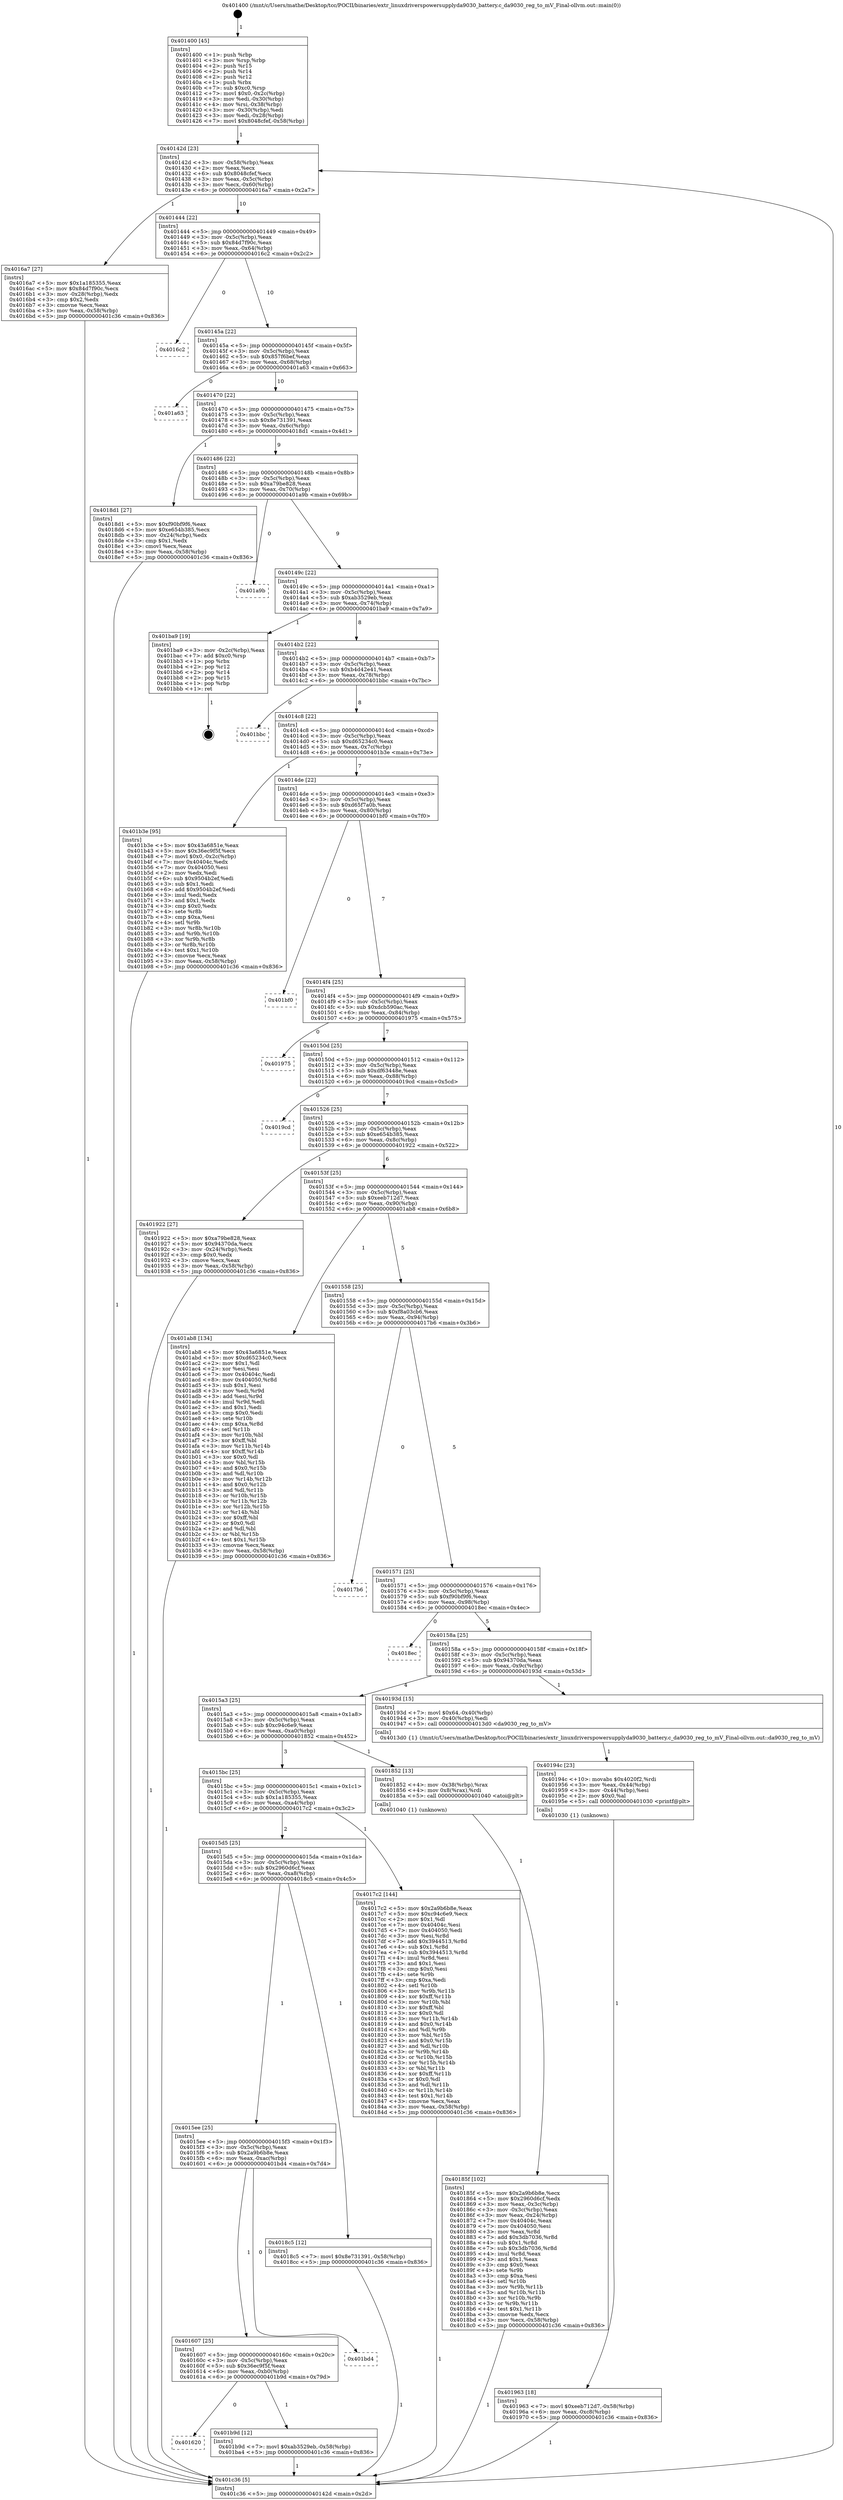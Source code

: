 digraph "0x401400" {
  label = "0x401400 (/mnt/c/Users/mathe/Desktop/tcc/POCII/binaries/extr_linuxdriverspowersupplyda9030_battery.c_da9030_reg_to_mV_Final-ollvm.out::main(0))"
  labelloc = "t"
  node[shape=record]

  Entry [label="",width=0.3,height=0.3,shape=circle,fillcolor=black,style=filled]
  "0x40142d" [label="{
     0x40142d [23]\l
     | [instrs]\l
     &nbsp;&nbsp;0x40142d \<+3\>: mov -0x58(%rbp),%eax\l
     &nbsp;&nbsp;0x401430 \<+2\>: mov %eax,%ecx\l
     &nbsp;&nbsp;0x401432 \<+6\>: sub $0x8048cfef,%ecx\l
     &nbsp;&nbsp;0x401438 \<+3\>: mov %eax,-0x5c(%rbp)\l
     &nbsp;&nbsp;0x40143b \<+3\>: mov %ecx,-0x60(%rbp)\l
     &nbsp;&nbsp;0x40143e \<+6\>: je 00000000004016a7 \<main+0x2a7\>\l
  }"]
  "0x4016a7" [label="{
     0x4016a7 [27]\l
     | [instrs]\l
     &nbsp;&nbsp;0x4016a7 \<+5\>: mov $0x1a185355,%eax\l
     &nbsp;&nbsp;0x4016ac \<+5\>: mov $0x84d7f90c,%ecx\l
     &nbsp;&nbsp;0x4016b1 \<+3\>: mov -0x28(%rbp),%edx\l
     &nbsp;&nbsp;0x4016b4 \<+3\>: cmp $0x2,%edx\l
     &nbsp;&nbsp;0x4016b7 \<+3\>: cmovne %ecx,%eax\l
     &nbsp;&nbsp;0x4016ba \<+3\>: mov %eax,-0x58(%rbp)\l
     &nbsp;&nbsp;0x4016bd \<+5\>: jmp 0000000000401c36 \<main+0x836\>\l
  }"]
  "0x401444" [label="{
     0x401444 [22]\l
     | [instrs]\l
     &nbsp;&nbsp;0x401444 \<+5\>: jmp 0000000000401449 \<main+0x49\>\l
     &nbsp;&nbsp;0x401449 \<+3\>: mov -0x5c(%rbp),%eax\l
     &nbsp;&nbsp;0x40144c \<+5\>: sub $0x84d7f90c,%eax\l
     &nbsp;&nbsp;0x401451 \<+3\>: mov %eax,-0x64(%rbp)\l
     &nbsp;&nbsp;0x401454 \<+6\>: je 00000000004016c2 \<main+0x2c2\>\l
  }"]
  "0x401c36" [label="{
     0x401c36 [5]\l
     | [instrs]\l
     &nbsp;&nbsp;0x401c36 \<+5\>: jmp 000000000040142d \<main+0x2d\>\l
  }"]
  "0x401400" [label="{
     0x401400 [45]\l
     | [instrs]\l
     &nbsp;&nbsp;0x401400 \<+1\>: push %rbp\l
     &nbsp;&nbsp;0x401401 \<+3\>: mov %rsp,%rbp\l
     &nbsp;&nbsp;0x401404 \<+2\>: push %r15\l
     &nbsp;&nbsp;0x401406 \<+2\>: push %r14\l
     &nbsp;&nbsp;0x401408 \<+2\>: push %r12\l
     &nbsp;&nbsp;0x40140a \<+1\>: push %rbx\l
     &nbsp;&nbsp;0x40140b \<+7\>: sub $0xc0,%rsp\l
     &nbsp;&nbsp;0x401412 \<+7\>: movl $0x0,-0x2c(%rbp)\l
     &nbsp;&nbsp;0x401419 \<+3\>: mov %edi,-0x30(%rbp)\l
     &nbsp;&nbsp;0x40141c \<+4\>: mov %rsi,-0x38(%rbp)\l
     &nbsp;&nbsp;0x401420 \<+3\>: mov -0x30(%rbp),%edi\l
     &nbsp;&nbsp;0x401423 \<+3\>: mov %edi,-0x28(%rbp)\l
     &nbsp;&nbsp;0x401426 \<+7\>: movl $0x8048cfef,-0x58(%rbp)\l
  }"]
  Exit [label="",width=0.3,height=0.3,shape=circle,fillcolor=black,style=filled,peripheries=2]
  "0x4016c2" [label="{
     0x4016c2\l
  }", style=dashed]
  "0x40145a" [label="{
     0x40145a [22]\l
     | [instrs]\l
     &nbsp;&nbsp;0x40145a \<+5\>: jmp 000000000040145f \<main+0x5f\>\l
     &nbsp;&nbsp;0x40145f \<+3\>: mov -0x5c(%rbp),%eax\l
     &nbsp;&nbsp;0x401462 \<+5\>: sub $0x857f6bef,%eax\l
     &nbsp;&nbsp;0x401467 \<+3\>: mov %eax,-0x68(%rbp)\l
     &nbsp;&nbsp;0x40146a \<+6\>: je 0000000000401a63 \<main+0x663\>\l
  }"]
  "0x401620" [label="{
     0x401620\l
  }", style=dashed]
  "0x401a63" [label="{
     0x401a63\l
  }", style=dashed]
  "0x401470" [label="{
     0x401470 [22]\l
     | [instrs]\l
     &nbsp;&nbsp;0x401470 \<+5\>: jmp 0000000000401475 \<main+0x75\>\l
     &nbsp;&nbsp;0x401475 \<+3\>: mov -0x5c(%rbp),%eax\l
     &nbsp;&nbsp;0x401478 \<+5\>: sub $0x8e731391,%eax\l
     &nbsp;&nbsp;0x40147d \<+3\>: mov %eax,-0x6c(%rbp)\l
     &nbsp;&nbsp;0x401480 \<+6\>: je 00000000004018d1 \<main+0x4d1\>\l
  }"]
  "0x401b9d" [label="{
     0x401b9d [12]\l
     | [instrs]\l
     &nbsp;&nbsp;0x401b9d \<+7\>: movl $0xab3529eb,-0x58(%rbp)\l
     &nbsp;&nbsp;0x401ba4 \<+5\>: jmp 0000000000401c36 \<main+0x836\>\l
  }"]
  "0x4018d1" [label="{
     0x4018d1 [27]\l
     | [instrs]\l
     &nbsp;&nbsp;0x4018d1 \<+5\>: mov $0xf90bf9f6,%eax\l
     &nbsp;&nbsp;0x4018d6 \<+5\>: mov $0xe654b385,%ecx\l
     &nbsp;&nbsp;0x4018db \<+3\>: mov -0x24(%rbp),%edx\l
     &nbsp;&nbsp;0x4018de \<+3\>: cmp $0x1,%edx\l
     &nbsp;&nbsp;0x4018e1 \<+3\>: cmovl %ecx,%eax\l
     &nbsp;&nbsp;0x4018e4 \<+3\>: mov %eax,-0x58(%rbp)\l
     &nbsp;&nbsp;0x4018e7 \<+5\>: jmp 0000000000401c36 \<main+0x836\>\l
  }"]
  "0x401486" [label="{
     0x401486 [22]\l
     | [instrs]\l
     &nbsp;&nbsp;0x401486 \<+5\>: jmp 000000000040148b \<main+0x8b\>\l
     &nbsp;&nbsp;0x40148b \<+3\>: mov -0x5c(%rbp),%eax\l
     &nbsp;&nbsp;0x40148e \<+5\>: sub $0xa79be828,%eax\l
     &nbsp;&nbsp;0x401493 \<+3\>: mov %eax,-0x70(%rbp)\l
     &nbsp;&nbsp;0x401496 \<+6\>: je 0000000000401a9b \<main+0x69b\>\l
  }"]
  "0x401607" [label="{
     0x401607 [25]\l
     | [instrs]\l
     &nbsp;&nbsp;0x401607 \<+5\>: jmp 000000000040160c \<main+0x20c\>\l
     &nbsp;&nbsp;0x40160c \<+3\>: mov -0x5c(%rbp),%eax\l
     &nbsp;&nbsp;0x40160f \<+5\>: sub $0x36ec9f5f,%eax\l
     &nbsp;&nbsp;0x401614 \<+6\>: mov %eax,-0xb0(%rbp)\l
     &nbsp;&nbsp;0x40161a \<+6\>: je 0000000000401b9d \<main+0x79d\>\l
  }"]
  "0x401a9b" [label="{
     0x401a9b\l
  }", style=dashed]
  "0x40149c" [label="{
     0x40149c [22]\l
     | [instrs]\l
     &nbsp;&nbsp;0x40149c \<+5\>: jmp 00000000004014a1 \<main+0xa1\>\l
     &nbsp;&nbsp;0x4014a1 \<+3\>: mov -0x5c(%rbp),%eax\l
     &nbsp;&nbsp;0x4014a4 \<+5\>: sub $0xab3529eb,%eax\l
     &nbsp;&nbsp;0x4014a9 \<+3\>: mov %eax,-0x74(%rbp)\l
     &nbsp;&nbsp;0x4014ac \<+6\>: je 0000000000401ba9 \<main+0x7a9\>\l
  }"]
  "0x401bd4" [label="{
     0x401bd4\l
  }", style=dashed]
  "0x401ba9" [label="{
     0x401ba9 [19]\l
     | [instrs]\l
     &nbsp;&nbsp;0x401ba9 \<+3\>: mov -0x2c(%rbp),%eax\l
     &nbsp;&nbsp;0x401bac \<+7\>: add $0xc0,%rsp\l
     &nbsp;&nbsp;0x401bb3 \<+1\>: pop %rbx\l
     &nbsp;&nbsp;0x401bb4 \<+2\>: pop %r12\l
     &nbsp;&nbsp;0x401bb6 \<+2\>: pop %r14\l
     &nbsp;&nbsp;0x401bb8 \<+2\>: pop %r15\l
     &nbsp;&nbsp;0x401bba \<+1\>: pop %rbp\l
     &nbsp;&nbsp;0x401bbb \<+1\>: ret\l
  }"]
  "0x4014b2" [label="{
     0x4014b2 [22]\l
     | [instrs]\l
     &nbsp;&nbsp;0x4014b2 \<+5\>: jmp 00000000004014b7 \<main+0xb7\>\l
     &nbsp;&nbsp;0x4014b7 \<+3\>: mov -0x5c(%rbp),%eax\l
     &nbsp;&nbsp;0x4014ba \<+5\>: sub $0xb4d42e41,%eax\l
     &nbsp;&nbsp;0x4014bf \<+3\>: mov %eax,-0x78(%rbp)\l
     &nbsp;&nbsp;0x4014c2 \<+6\>: je 0000000000401bbc \<main+0x7bc\>\l
  }"]
  "0x401963" [label="{
     0x401963 [18]\l
     | [instrs]\l
     &nbsp;&nbsp;0x401963 \<+7\>: movl $0xeeb712d7,-0x58(%rbp)\l
     &nbsp;&nbsp;0x40196a \<+6\>: mov %eax,-0xc8(%rbp)\l
     &nbsp;&nbsp;0x401970 \<+5\>: jmp 0000000000401c36 \<main+0x836\>\l
  }"]
  "0x401bbc" [label="{
     0x401bbc\l
  }", style=dashed]
  "0x4014c8" [label="{
     0x4014c8 [22]\l
     | [instrs]\l
     &nbsp;&nbsp;0x4014c8 \<+5\>: jmp 00000000004014cd \<main+0xcd\>\l
     &nbsp;&nbsp;0x4014cd \<+3\>: mov -0x5c(%rbp),%eax\l
     &nbsp;&nbsp;0x4014d0 \<+5\>: sub $0xd65234c0,%eax\l
     &nbsp;&nbsp;0x4014d5 \<+3\>: mov %eax,-0x7c(%rbp)\l
     &nbsp;&nbsp;0x4014d8 \<+6\>: je 0000000000401b3e \<main+0x73e\>\l
  }"]
  "0x40194c" [label="{
     0x40194c [23]\l
     | [instrs]\l
     &nbsp;&nbsp;0x40194c \<+10\>: movabs $0x4020f2,%rdi\l
     &nbsp;&nbsp;0x401956 \<+3\>: mov %eax,-0x44(%rbp)\l
     &nbsp;&nbsp;0x401959 \<+3\>: mov -0x44(%rbp),%esi\l
     &nbsp;&nbsp;0x40195c \<+2\>: mov $0x0,%al\l
     &nbsp;&nbsp;0x40195e \<+5\>: call 0000000000401030 \<printf@plt\>\l
     | [calls]\l
     &nbsp;&nbsp;0x401030 \{1\} (unknown)\l
  }"]
  "0x401b3e" [label="{
     0x401b3e [95]\l
     | [instrs]\l
     &nbsp;&nbsp;0x401b3e \<+5\>: mov $0x43a6851e,%eax\l
     &nbsp;&nbsp;0x401b43 \<+5\>: mov $0x36ec9f5f,%ecx\l
     &nbsp;&nbsp;0x401b48 \<+7\>: movl $0x0,-0x2c(%rbp)\l
     &nbsp;&nbsp;0x401b4f \<+7\>: mov 0x40404c,%edx\l
     &nbsp;&nbsp;0x401b56 \<+7\>: mov 0x404050,%esi\l
     &nbsp;&nbsp;0x401b5d \<+2\>: mov %edx,%edi\l
     &nbsp;&nbsp;0x401b5f \<+6\>: sub $0x9504b2ef,%edi\l
     &nbsp;&nbsp;0x401b65 \<+3\>: sub $0x1,%edi\l
     &nbsp;&nbsp;0x401b68 \<+6\>: add $0x9504b2ef,%edi\l
     &nbsp;&nbsp;0x401b6e \<+3\>: imul %edi,%edx\l
     &nbsp;&nbsp;0x401b71 \<+3\>: and $0x1,%edx\l
     &nbsp;&nbsp;0x401b74 \<+3\>: cmp $0x0,%edx\l
     &nbsp;&nbsp;0x401b77 \<+4\>: sete %r8b\l
     &nbsp;&nbsp;0x401b7b \<+3\>: cmp $0xa,%esi\l
     &nbsp;&nbsp;0x401b7e \<+4\>: setl %r9b\l
     &nbsp;&nbsp;0x401b82 \<+3\>: mov %r8b,%r10b\l
     &nbsp;&nbsp;0x401b85 \<+3\>: and %r9b,%r10b\l
     &nbsp;&nbsp;0x401b88 \<+3\>: xor %r9b,%r8b\l
     &nbsp;&nbsp;0x401b8b \<+3\>: or %r8b,%r10b\l
     &nbsp;&nbsp;0x401b8e \<+4\>: test $0x1,%r10b\l
     &nbsp;&nbsp;0x401b92 \<+3\>: cmovne %ecx,%eax\l
     &nbsp;&nbsp;0x401b95 \<+3\>: mov %eax,-0x58(%rbp)\l
     &nbsp;&nbsp;0x401b98 \<+5\>: jmp 0000000000401c36 \<main+0x836\>\l
  }"]
  "0x4014de" [label="{
     0x4014de [22]\l
     | [instrs]\l
     &nbsp;&nbsp;0x4014de \<+5\>: jmp 00000000004014e3 \<main+0xe3\>\l
     &nbsp;&nbsp;0x4014e3 \<+3\>: mov -0x5c(%rbp),%eax\l
     &nbsp;&nbsp;0x4014e6 \<+5\>: sub $0xd65f7a0b,%eax\l
     &nbsp;&nbsp;0x4014eb \<+3\>: mov %eax,-0x80(%rbp)\l
     &nbsp;&nbsp;0x4014ee \<+6\>: je 0000000000401bf0 \<main+0x7f0\>\l
  }"]
  "0x4015ee" [label="{
     0x4015ee [25]\l
     | [instrs]\l
     &nbsp;&nbsp;0x4015ee \<+5\>: jmp 00000000004015f3 \<main+0x1f3\>\l
     &nbsp;&nbsp;0x4015f3 \<+3\>: mov -0x5c(%rbp),%eax\l
     &nbsp;&nbsp;0x4015f6 \<+5\>: sub $0x2a9b6b8e,%eax\l
     &nbsp;&nbsp;0x4015fb \<+6\>: mov %eax,-0xac(%rbp)\l
     &nbsp;&nbsp;0x401601 \<+6\>: je 0000000000401bd4 \<main+0x7d4\>\l
  }"]
  "0x401bf0" [label="{
     0x401bf0\l
  }", style=dashed]
  "0x4014f4" [label="{
     0x4014f4 [25]\l
     | [instrs]\l
     &nbsp;&nbsp;0x4014f4 \<+5\>: jmp 00000000004014f9 \<main+0xf9\>\l
     &nbsp;&nbsp;0x4014f9 \<+3\>: mov -0x5c(%rbp),%eax\l
     &nbsp;&nbsp;0x4014fc \<+5\>: sub $0xdcb590ac,%eax\l
     &nbsp;&nbsp;0x401501 \<+6\>: mov %eax,-0x84(%rbp)\l
     &nbsp;&nbsp;0x401507 \<+6\>: je 0000000000401975 \<main+0x575\>\l
  }"]
  "0x4018c5" [label="{
     0x4018c5 [12]\l
     | [instrs]\l
     &nbsp;&nbsp;0x4018c5 \<+7\>: movl $0x8e731391,-0x58(%rbp)\l
     &nbsp;&nbsp;0x4018cc \<+5\>: jmp 0000000000401c36 \<main+0x836\>\l
  }"]
  "0x401975" [label="{
     0x401975\l
  }", style=dashed]
  "0x40150d" [label="{
     0x40150d [25]\l
     | [instrs]\l
     &nbsp;&nbsp;0x40150d \<+5\>: jmp 0000000000401512 \<main+0x112\>\l
     &nbsp;&nbsp;0x401512 \<+3\>: mov -0x5c(%rbp),%eax\l
     &nbsp;&nbsp;0x401515 \<+5\>: sub $0xdf63448e,%eax\l
     &nbsp;&nbsp;0x40151a \<+6\>: mov %eax,-0x88(%rbp)\l
     &nbsp;&nbsp;0x401520 \<+6\>: je 00000000004019cd \<main+0x5cd\>\l
  }"]
  "0x40185f" [label="{
     0x40185f [102]\l
     | [instrs]\l
     &nbsp;&nbsp;0x40185f \<+5\>: mov $0x2a9b6b8e,%ecx\l
     &nbsp;&nbsp;0x401864 \<+5\>: mov $0x2960d6cf,%edx\l
     &nbsp;&nbsp;0x401869 \<+3\>: mov %eax,-0x3c(%rbp)\l
     &nbsp;&nbsp;0x40186c \<+3\>: mov -0x3c(%rbp),%eax\l
     &nbsp;&nbsp;0x40186f \<+3\>: mov %eax,-0x24(%rbp)\l
     &nbsp;&nbsp;0x401872 \<+7\>: mov 0x40404c,%eax\l
     &nbsp;&nbsp;0x401879 \<+7\>: mov 0x404050,%esi\l
     &nbsp;&nbsp;0x401880 \<+3\>: mov %eax,%r8d\l
     &nbsp;&nbsp;0x401883 \<+7\>: add $0x3db7036,%r8d\l
     &nbsp;&nbsp;0x40188a \<+4\>: sub $0x1,%r8d\l
     &nbsp;&nbsp;0x40188e \<+7\>: sub $0x3db7036,%r8d\l
     &nbsp;&nbsp;0x401895 \<+4\>: imul %r8d,%eax\l
     &nbsp;&nbsp;0x401899 \<+3\>: and $0x1,%eax\l
     &nbsp;&nbsp;0x40189c \<+3\>: cmp $0x0,%eax\l
     &nbsp;&nbsp;0x40189f \<+4\>: sete %r9b\l
     &nbsp;&nbsp;0x4018a3 \<+3\>: cmp $0xa,%esi\l
     &nbsp;&nbsp;0x4018a6 \<+4\>: setl %r10b\l
     &nbsp;&nbsp;0x4018aa \<+3\>: mov %r9b,%r11b\l
     &nbsp;&nbsp;0x4018ad \<+3\>: and %r10b,%r11b\l
     &nbsp;&nbsp;0x4018b0 \<+3\>: xor %r10b,%r9b\l
     &nbsp;&nbsp;0x4018b3 \<+3\>: or %r9b,%r11b\l
     &nbsp;&nbsp;0x4018b6 \<+4\>: test $0x1,%r11b\l
     &nbsp;&nbsp;0x4018ba \<+3\>: cmovne %edx,%ecx\l
     &nbsp;&nbsp;0x4018bd \<+3\>: mov %ecx,-0x58(%rbp)\l
     &nbsp;&nbsp;0x4018c0 \<+5\>: jmp 0000000000401c36 \<main+0x836\>\l
  }"]
  "0x4019cd" [label="{
     0x4019cd\l
  }", style=dashed]
  "0x401526" [label="{
     0x401526 [25]\l
     | [instrs]\l
     &nbsp;&nbsp;0x401526 \<+5\>: jmp 000000000040152b \<main+0x12b\>\l
     &nbsp;&nbsp;0x40152b \<+3\>: mov -0x5c(%rbp),%eax\l
     &nbsp;&nbsp;0x40152e \<+5\>: sub $0xe654b385,%eax\l
     &nbsp;&nbsp;0x401533 \<+6\>: mov %eax,-0x8c(%rbp)\l
     &nbsp;&nbsp;0x401539 \<+6\>: je 0000000000401922 \<main+0x522\>\l
  }"]
  "0x4015d5" [label="{
     0x4015d5 [25]\l
     | [instrs]\l
     &nbsp;&nbsp;0x4015d5 \<+5\>: jmp 00000000004015da \<main+0x1da\>\l
     &nbsp;&nbsp;0x4015da \<+3\>: mov -0x5c(%rbp),%eax\l
     &nbsp;&nbsp;0x4015dd \<+5\>: sub $0x2960d6cf,%eax\l
     &nbsp;&nbsp;0x4015e2 \<+6\>: mov %eax,-0xa8(%rbp)\l
     &nbsp;&nbsp;0x4015e8 \<+6\>: je 00000000004018c5 \<main+0x4c5\>\l
  }"]
  "0x401922" [label="{
     0x401922 [27]\l
     | [instrs]\l
     &nbsp;&nbsp;0x401922 \<+5\>: mov $0xa79be828,%eax\l
     &nbsp;&nbsp;0x401927 \<+5\>: mov $0x94370da,%ecx\l
     &nbsp;&nbsp;0x40192c \<+3\>: mov -0x24(%rbp),%edx\l
     &nbsp;&nbsp;0x40192f \<+3\>: cmp $0x0,%edx\l
     &nbsp;&nbsp;0x401932 \<+3\>: cmove %ecx,%eax\l
     &nbsp;&nbsp;0x401935 \<+3\>: mov %eax,-0x58(%rbp)\l
     &nbsp;&nbsp;0x401938 \<+5\>: jmp 0000000000401c36 \<main+0x836\>\l
  }"]
  "0x40153f" [label="{
     0x40153f [25]\l
     | [instrs]\l
     &nbsp;&nbsp;0x40153f \<+5\>: jmp 0000000000401544 \<main+0x144\>\l
     &nbsp;&nbsp;0x401544 \<+3\>: mov -0x5c(%rbp),%eax\l
     &nbsp;&nbsp;0x401547 \<+5\>: sub $0xeeb712d7,%eax\l
     &nbsp;&nbsp;0x40154c \<+6\>: mov %eax,-0x90(%rbp)\l
     &nbsp;&nbsp;0x401552 \<+6\>: je 0000000000401ab8 \<main+0x6b8\>\l
  }"]
  "0x4017c2" [label="{
     0x4017c2 [144]\l
     | [instrs]\l
     &nbsp;&nbsp;0x4017c2 \<+5\>: mov $0x2a9b6b8e,%eax\l
     &nbsp;&nbsp;0x4017c7 \<+5\>: mov $0xc94c6e9,%ecx\l
     &nbsp;&nbsp;0x4017cc \<+2\>: mov $0x1,%dl\l
     &nbsp;&nbsp;0x4017ce \<+7\>: mov 0x40404c,%esi\l
     &nbsp;&nbsp;0x4017d5 \<+7\>: mov 0x404050,%edi\l
     &nbsp;&nbsp;0x4017dc \<+3\>: mov %esi,%r8d\l
     &nbsp;&nbsp;0x4017df \<+7\>: add $0x3944513,%r8d\l
     &nbsp;&nbsp;0x4017e6 \<+4\>: sub $0x1,%r8d\l
     &nbsp;&nbsp;0x4017ea \<+7\>: sub $0x3944513,%r8d\l
     &nbsp;&nbsp;0x4017f1 \<+4\>: imul %r8d,%esi\l
     &nbsp;&nbsp;0x4017f5 \<+3\>: and $0x1,%esi\l
     &nbsp;&nbsp;0x4017f8 \<+3\>: cmp $0x0,%esi\l
     &nbsp;&nbsp;0x4017fb \<+4\>: sete %r9b\l
     &nbsp;&nbsp;0x4017ff \<+3\>: cmp $0xa,%edi\l
     &nbsp;&nbsp;0x401802 \<+4\>: setl %r10b\l
     &nbsp;&nbsp;0x401806 \<+3\>: mov %r9b,%r11b\l
     &nbsp;&nbsp;0x401809 \<+4\>: xor $0xff,%r11b\l
     &nbsp;&nbsp;0x40180d \<+3\>: mov %r10b,%bl\l
     &nbsp;&nbsp;0x401810 \<+3\>: xor $0xff,%bl\l
     &nbsp;&nbsp;0x401813 \<+3\>: xor $0x0,%dl\l
     &nbsp;&nbsp;0x401816 \<+3\>: mov %r11b,%r14b\l
     &nbsp;&nbsp;0x401819 \<+4\>: and $0x0,%r14b\l
     &nbsp;&nbsp;0x40181d \<+3\>: and %dl,%r9b\l
     &nbsp;&nbsp;0x401820 \<+3\>: mov %bl,%r15b\l
     &nbsp;&nbsp;0x401823 \<+4\>: and $0x0,%r15b\l
     &nbsp;&nbsp;0x401827 \<+3\>: and %dl,%r10b\l
     &nbsp;&nbsp;0x40182a \<+3\>: or %r9b,%r14b\l
     &nbsp;&nbsp;0x40182d \<+3\>: or %r10b,%r15b\l
     &nbsp;&nbsp;0x401830 \<+3\>: xor %r15b,%r14b\l
     &nbsp;&nbsp;0x401833 \<+3\>: or %bl,%r11b\l
     &nbsp;&nbsp;0x401836 \<+4\>: xor $0xff,%r11b\l
     &nbsp;&nbsp;0x40183a \<+3\>: or $0x0,%dl\l
     &nbsp;&nbsp;0x40183d \<+3\>: and %dl,%r11b\l
     &nbsp;&nbsp;0x401840 \<+3\>: or %r11b,%r14b\l
     &nbsp;&nbsp;0x401843 \<+4\>: test $0x1,%r14b\l
     &nbsp;&nbsp;0x401847 \<+3\>: cmovne %ecx,%eax\l
     &nbsp;&nbsp;0x40184a \<+3\>: mov %eax,-0x58(%rbp)\l
     &nbsp;&nbsp;0x40184d \<+5\>: jmp 0000000000401c36 \<main+0x836\>\l
  }"]
  "0x401ab8" [label="{
     0x401ab8 [134]\l
     | [instrs]\l
     &nbsp;&nbsp;0x401ab8 \<+5\>: mov $0x43a6851e,%eax\l
     &nbsp;&nbsp;0x401abd \<+5\>: mov $0xd65234c0,%ecx\l
     &nbsp;&nbsp;0x401ac2 \<+2\>: mov $0x1,%dl\l
     &nbsp;&nbsp;0x401ac4 \<+2\>: xor %esi,%esi\l
     &nbsp;&nbsp;0x401ac6 \<+7\>: mov 0x40404c,%edi\l
     &nbsp;&nbsp;0x401acd \<+8\>: mov 0x404050,%r8d\l
     &nbsp;&nbsp;0x401ad5 \<+3\>: sub $0x1,%esi\l
     &nbsp;&nbsp;0x401ad8 \<+3\>: mov %edi,%r9d\l
     &nbsp;&nbsp;0x401adb \<+3\>: add %esi,%r9d\l
     &nbsp;&nbsp;0x401ade \<+4\>: imul %r9d,%edi\l
     &nbsp;&nbsp;0x401ae2 \<+3\>: and $0x1,%edi\l
     &nbsp;&nbsp;0x401ae5 \<+3\>: cmp $0x0,%edi\l
     &nbsp;&nbsp;0x401ae8 \<+4\>: sete %r10b\l
     &nbsp;&nbsp;0x401aec \<+4\>: cmp $0xa,%r8d\l
     &nbsp;&nbsp;0x401af0 \<+4\>: setl %r11b\l
     &nbsp;&nbsp;0x401af4 \<+3\>: mov %r10b,%bl\l
     &nbsp;&nbsp;0x401af7 \<+3\>: xor $0xff,%bl\l
     &nbsp;&nbsp;0x401afa \<+3\>: mov %r11b,%r14b\l
     &nbsp;&nbsp;0x401afd \<+4\>: xor $0xff,%r14b\l
     &nbsp;&nbsp;0x401b01 \<+3\>: xor $0x0,%dl\l
     &nbsp;&nbsp;0x401b04 \<+3\>: mov %bl,%r15b\l
     &nbsp;&nbsp;0x401b07 \<+4\>: and $0x0,%r15b\l
     &nbsp;&nbsp;0x401b0b \<+3\>: and %dl,%r10b\l
     &nbsp;&nbsp;0x401b0e \<+3\>: mov %r14b,%r12b\l
     &nbsp;&nbsp;0x401b11 \<+4\>: and $0x0,%r12b\l
     &nbsp;&nbsp;0x401b15 \<+3\>: and %dl,%r11b\l
     &nbsp;&nbsp;0x401b18 \<+3\>: or %r10b,%r15b\l
     &nbsp;&nbsp;0x401b1b \<+3\>: or %r11b,%r12b\l
     &nbsp;&nbsp;0x401b1e \<+3\>: xor %r12b,%r15b\l
     &nbsp;&nbsp;0x401b21 \<+3\>: or %r14b,%bl\l
     &nbsp;&nbsp;0x401b24 \<+3\>: xor $0xff,%bl\l
     &nbsp;&nbsp;0x401b27 \<+3\>: or $0x0,%dl\l
     &nbsp;&nbsp;0x401b2a \<+2\>: and %dl,%bl\l
     &nbsp;&nbsp;0x401b2c \<+3\>: or %bl,%r15b\l
     &nbsp;&nbsp;0x401b2f \<+4\>: test $0x1,%r15b\l
     &nbsp;&nbsp;0x401b33 \<+3\>: cmovne %ecx,%eax\l
     &nbsp;&nbsp;0x401b36 \<+3\>: mov %eax,-0x58(%rbp)\l
     &nbsp;&nbsp;0x401b39 \<+5\>: jmp 0000000000401c36 \<main+0x836\>\l
  }"]
  "0x401558" [label="{
     0x401558 [25]\l
     | [instrs]\l
     &nbsp;&nbsp;0x401558 \<+5\>: jmp 000000000040155d \<main+0x15d\>\l
     &nbsp;&nbsp;0x40155d \<+3\>: mov -0x5c(%rbp),%eax\l
     &nbsp;&nbsp;0x401560 \<+5\>: sub $0xf8a03cb6,%eax\l
     &nbsp;&nbsp;0x401565 \<+6\>: mov %eax,-0x94(%rbp)\l
     &nbsp;&nbsp;0x40156b \<+6\>: je 00000000004017b6 \<main+0x3b6\>\l
  }"]
  "0x4015bc" [label="{
     0x4015bc [25]\l
     | [instrs]\l
     &nbsp;&nbsp;0x4015bc \<+5\>: jmp 00000000004015c1 \<main+0x1c1\>\l
     &nbsp;&nbsp;0x4015c1 \<+3\>: mov -0x5c(%rbp),%eax\l
     &nbsp;&nbsp;0x4015c4 \<+5\>: sub $0x1a185355,%eax\l
     &nbsp;&nbsp;0x4015c9 \<+6\>: mov %eax,-0xa4(%rbp)\l
     &nbsp;&nbsp;0x4015cf \<+6\>: je 00000000004017c2 \<main+0x3c2\>\l
  }"]
  "0x4017b6" [label="{
     0x4017b6\l
  }", style=dashed]
  "0x401571" [label="{
     0x401571 [25]\l
     | [instrs]\l
     &nbsp;&nbsp;0x401571 \<+5\>: jmp 0000000000401576 \<main+0x176\>\l
     &nbsp;&nbsp;0x401576 \<+3\>: mov -0x5c(%rbp),%eax\l
     &nbsp;&nbsp;0x401579 \<+5\>: sub $0xf90bf9f6,%eax\l
     &nbsp;&nbsp;0x40157e \<+6\>: mov %eax,-0x98(%rbp)\l
     &nbsp;&nbsp;0x401584 \<+6\>: je 00000000004018ec \<main+0x4ec\>\l
  }"]
  "0x401852" [label="{
     0x401852 [13]\l
     | [instrs]\l
     &nbsp;&nbsp;0x401852 \<+4\>: mov -0x38(%rbp),%rax\l
     &nbsp;&nbsp;0x401856 \<+4\>: mov 0x8(%rax),%rdi\l
     &nbsp;&nbsp;0x40185a \<+5\>: call 0000000000401040 \<atoi@plt\>\l
     | [calls]\l
     &nbsp;&nbsp;0x401040 \{1\} (unknown)\l
  }"]
  "0x4018ec" [label="{
     0x4018ec\l
  }", style=dashed]
  "0x40158a" [label="{
     0x40158a [25]\l
     | [instrs]\l
     &nbsp;&nbsp;0x40158a \<+5\>: jmp 000000000040158f \<main+0x18f\>\l
     &nbsp;&nbsp;0x40158f \<+3\>: mov -0x5c(%rbp),%eax\l
     &nbsp;&nbsp;0x401592 \<+5\>: sub $0x94370da,%eax\l
     &nbsp;&nbsp;0x401597 \<+6\>: mov %eax,-0x9c(%rbp)\l
     &nbsp;&nbsp;0x40159d \<+6\>: je 000000000040193d \<main+0x53d\>\l
  }"]
  "0x4015a3" [label="{
     0x4015a3 [25]\l
     | [instrs]\l
     &nbsp;&nbsp;0x4015a3 \<+5\>: jmp 00000000004015a8 \<main+0x1a8\>\l
     &nbsp;&nbsp;0x4015a8 \<+3\>: mov -0x5c(%rbp),%eax\l
     &nbsp;&nbsp;0x4015ab \<+5\>: sub $0xc94c6e9,%eax\l
     &nbsp;&nbsp;0x4015b0 \<+6\>: mov %eax,-0xa0(%rbp)\l
     &nbsp;&nbsp;0x4015b6 \<+6\>: je 0000000000401852 \<main+0x452\>\l
  }"]
  "0x40193d" [label="{
     0x40193d [15]\l
     | [instrs]\l
     &nbsp;&nbsp;0x40193d \<+7\>: movl $0x64,-0x40(%rbp)\l
     &nbsp;&nbsp;0x401944 \<+3\>: mov -0x40(%rbp),%edi\l
     &nbsp;&nbsp;0x401947 \<+5\>: call 00000000004013d0 \<da9030_reg_to_mV\>\l
     | [calls]\l
     &nbsp;&nbsp;0x4013d0 \{1\} (/mnt/c/Users/mathe/Desktop/tcc/POCII/binaries/extr_linuxdriverspowersupplyda9030_battery.c_da9030_reg_to_mV_Final-ollvm.out::da9030_reg_to_mV)\l
  }"]
  Entry -> "0x401400" [label=" 1"]
  "0x40142d" -> "0x4016a7" [label=" 1"]
  "0x40142d" -> "0x401444" [label=" 10"]
  "0x4016a7" -> "0x401c36" [label=" 1"]
  "0x401400" -> "0x40142d" [label=" 1"]
  "0x401c36" -> "0x40142d" [label=" 10"]
  "0x401ba9" -> Exit [label=" 1"]
  "0x401444" -> "0x4016c2" [label=" 0"]
  "0x401444" -> "0x40145a" [label=" 10"]
  "0x401b9d" -> "0x401c36" [label=" 1"]
  "0x40145a" -> "0x401a63" [label=" 0"]
  "0x40145a" -> "0x401470" [label=" 10"]
  "0x401607" -> "0x401620" [label=" 0"]
  "0x401470" -> "0x4018d1" [label=" 1"]
  "0x401470" -> "0x401486" [label=" 9"]
  "0x401607" -> "0x401b9d" [label=" 1"]
  "0x401486" -> "0x401a9b" [label=" 0"]
  "0x401486" -> "0x40149c" [label=" 9"]
  "0x4015ee" -> "0x401607" [label=" 1"]
  "0x40149c" -> "0x401ba9" [label=" 1"]
  "0x40149c" -> "0x4014b2" [label=" 8"]
  "0x4015ee" -> "0x401bd4" [label=" 0"]
  "0x4014b2" -> "0x401bbc" [label=" 0"]
  "0x4014b2" -> "0x4014c8" [label=" 8"]
  "0x401b3e" -> "0x401c36" [label=" 1"]
  "0x4014c8" -> "0x401b3e" [label=" 1"]
  "0x4014c8" -> "0x4014de" [label=" 7"]
  "0x401ab8" -> "0x401c36" [label=" 1"]
  "0x4014de" -> "0x401bf0" [label=" 0"]
  "0x4014de" -> "0x4014f4" [label=" 7"]
  "0x401963" -> "0x401c36" [label=" 1"]
  "0x4014f4" -> "0x401975" [label=" 0"]
  "0x4014f4" -> "0x40150d" [label=" 7"]
  "0x40194c" -> "0x401963" [label=" 1"]
  "0x40150d" -> "0x4019cd" [label=" 0"]
  "0x40150d" -> "0x401526" [label=" 7"]
  "0x401922" -> "0x401c36" [label=" 1"]
  "0x401526" -> "0x401922" [label=" 1"]
  "0x401526" -> "0x40153f" [label=" 6"]
  "0x4018d1" -> "0x401c36" [label=" 1"]
  "0x40153f" -> "0x401ab8" [label=" 1"]
  "0x40153f" -> "0x401558" [label=" 5"]
  "0x4018c5" -> "0x401c36" [label=" 1"]
  "0x401558" -> "0x4017b6" [label=" 0"]
  "0x401558" -> "0x401571" [label=" 5"]
  "0x4015d5" -> "0x4018c5" [label=" 1"]
  "0x401571" -> "0x4018ec" [label=" 0"]
  "0x401571" -> "0x40158a" [label=" 5"]
  "0x40193d" -> "0x40194c" [label=" 1"]
  "0x40158a" -> "0x40193d" [label=" 1"]
  "0x40158a" -> "0x4015a3" [label=" 4"]
  "0x40185f" -> "0x401c36" [label=" 1"]
  "0x4015a3" -> "0x401852" [label=" 1"]
  "0x4015a3" -> "0x4015bc" [label=" 3"]
  "0x4015d5" -> "0x4015ee" [label=" 1"]
  "0x4015bc" -> "0x4017c2" [label=" 1"]
  "0x4015bc" -> "0x4015d5" [label=" 2"]
  "0x4017c2" -> "0x401c36" [label=" 1"]
  "0x401852" -> "0x40185f" [label=" 1"]
}

